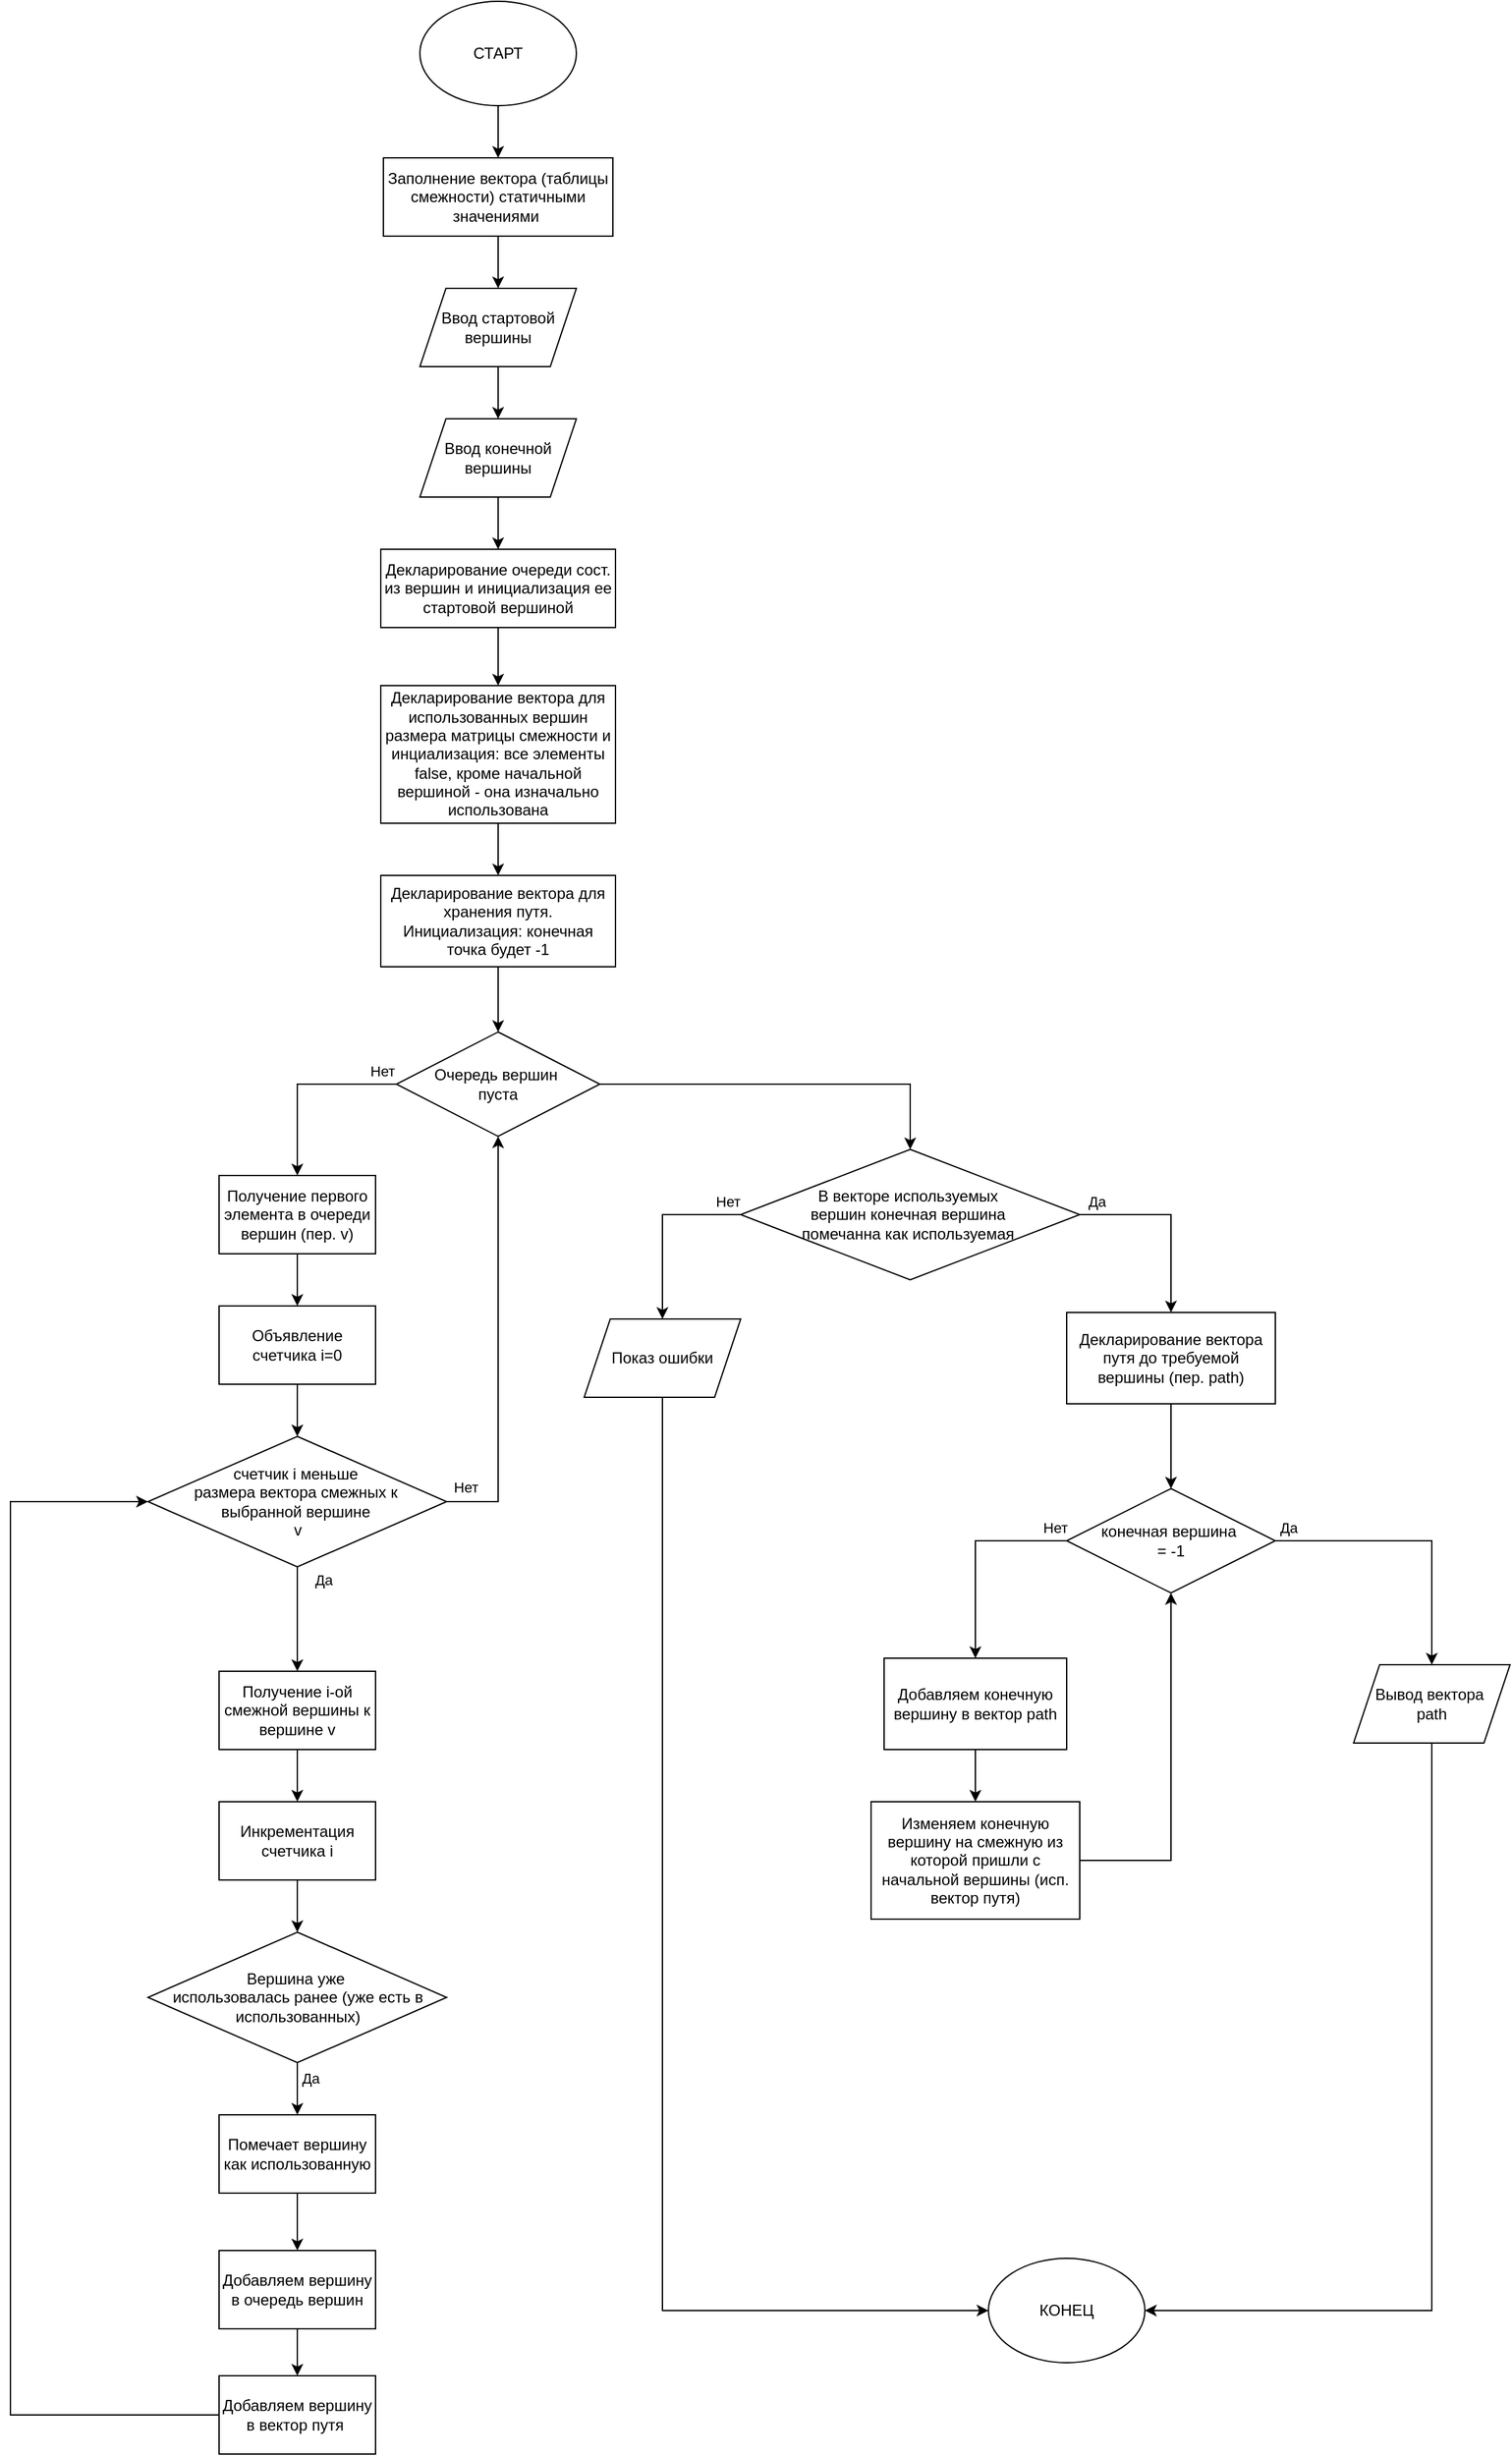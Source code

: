 <mxfile version="24.2.5" type="device">
  <diagram name="Страница — 1" id="pnTk2gX4rgAp5JiaQagt">
    <mxGraphModel dx="2625" dy="1913" grid="1" gridSize="10" guides="1" tooltips="1" connect="1" arrows="1" fold="1" page="1" pageScale="1" pageWidth="827" pageHeight="1169" math="0" shadow="0">
      <root>
        <mxCell id="0" />
        <mxCell id="1" parent="0" />
        <mxCell id="0xJNkzR_WOn_rcbIheBu-6" style="edgeStyle=orthogonalEdgeStyle;rounded=0;orthogonalLoop=1;jettySize=auto;html=1;entryX=0.5;entryY=0;entryDx=0;entryDy=0;" edge="1" parent="1" source="0xJNkzR_WOn_rcbIheBu-1" target="0xJNkzR_WOn_rcbIheBu-2">
          <mxGeometry relative="1" as="geometry" />
        </mxCell>
        <mxCell id="0xJNkzR_WOn_rcbIheBu-1" value="СТАРТ" style="ellipse;whiteSpace=wrap;html=1;" vertex="1" parent="1">
          <mxGeometry x="354" y="30" width="120" height="80" as="geometry" />
        </mxCell>
        <mxCell id="0xJNkzR_WOn_rcbIheBu-7" style="edgeStyle=orthogonalEdgeStyle;rounded=0;orthogonalLoop=1;jettySize=auto;html=1;" edge="1" parent="1" source="0xJNkzR_WOn_rcbIheBu-2" target="0xJNkzR_WOn_rcbIheBu-4">
          <mxGeometry relative="1" as="geometry" />
        </mxCell>
        <mxCell id="0xJNkzR_WOn_rcbIheBu-2" value="Заполнение вектора (таблицы смежности) статичными значениями&amp;nbsp;" style="rounded=0;whiteSpace=wrap;html=1;" vertex="1" parent="1">
          <mxGeometry x="326" y="150" width="176" height="60" as="geometry" />
        </mxCell>
        <mxCell id="0xJNkzR_WOn_rcbIheBu-10" value="" style="edgeStyle=orthogonalEdgeStyle;rounded=0;orthogonalLoop=1;jettySize=auto;html=1;" edge="1" parent="1" source="0xJNkzR_WOn_rcbIheBu-4" target="0xJNkzR_WOn_rcbIheBu-5">
          <mxGeometry relative="1" as="geometry" />
        </mxCell>
        <mxCell id="0xJNkzR_WOn_rcbIheBu-4" value="Ввод стартовой вершины" style="shape=parallelogram;perimeter=parallelogramPerimeter;whiteSpace=wrap;html=1;fixedSize=1;" vertex="1" parent="1">
          <mxGeometry x="354" y="250" width="120" height="60" as="geometry" />
        </mxCell>
        <mxCell id="0xJNkzR_WOn_rcbIheBu-12" style="edgeStyle=orthogonalEdgeStyle;rounded=0;orthogonalLoop=1;jettySize=auto;html=1;entryX=0.5;entryY=0;entryDx=0;entryDy=0;" edge="1" parent="1" source="0xJNkzR_WOn_rcbIheBu-5" target="0xJNkzR_WOn_rcbIheBu-11">
          <mxGeometry relative="1" as="geometry" />
        </mxCell>
        <mxCell id="0xJNkzR_WOn_rcbIheBu-5" value="Ввод конечной вершины" style="shape=parallelogram;perimeter=parallelogramPerimeter;whiteSpace=wrap;html=1;fixedSize=1;" vertex="1" parent="1">
          <mxGeometry x="354" y="350" width="120" height="60" as="geometry" />
        </mxCell>
        <mxCell id="0xJNkzR_WOn_rcbIheBu-14" value="" style="edgeStyle=orthogonalEdgeStyle;rounded=0;orthogonalLoop=1;jettySize=auto;html=1;" edge="1" parent="1" source="0xJNkzR_WOn_rcbIheBu-11" target="0xJNkzR_WOn_rcbIheBu-13">
          <mxGeometry relative="1" as="geometry" />
        </mxCell>
        <mxCell id="0xJNkzR_WOn_rcbIheBu-11" value="Декларирование очереди сост&lt;span style=&quot;background-color: initial;&quot;&gt;. из вершин и инициализация ее стартовой вершиной&lt;/span&gt;" style="rounded=0;whiteSpace=wrap;html=1;" vertex="1" parent="1">
          <mxGeometry x="324" y="450" width="180" height="60" as="geometry" />
        </mxCell>
        <mxCell id="0xJNkzR_WOn_rcbIheBu-16" value="" style="edgeStyle=orthogonalEdgeStyle;rounded=0;orthogonalLoop=1;jettySize=auto;html=1;" edge="1" parent="1" source="0xJNkzR_WOn_rcbIheBu-13" target="0xJNkzR_WOn_rcbIheBu-15">
          <mxGeometry relative="1" as="geometry" />
        </mxCell>
        <mxCell id="0xJNkzR_WOn_rcbIheBu-13" value="Декларирование вектора для использованных вершин размера матрицы смежности и инциализация: все элементы false, кроме начальной вершиной - она изначально использована" style="rounded=0;whiteSpace=wrap;html=1;" vertex="1" parent="1">
          <mxGeometry x="324" y="554.5" width="180" height="105.5" as="geometry" />
        </mxCell>
        <mxCell id="0xJNkzR_WOn_rcbIheBu-18" value="" style="edgeStyle=orthogonalEdgeStyle;rounded=0;orthogonalLoop=1;jettySize=auto;html=1;" edge="1" parent="1" source="0xJNkzR_WOn_rcbIheBu-15" target="0xJNkzR_WOn_rcbIheBu-17">
          <mxGeometry relative="1" as="geometry" />
        </mxCell>
        <mxCell id="0xJNkzR_WOn_rcbIheBu-15" value="Декларирование вектора для хранения путя. Инициализация: конечная точка будет -1" style="rounded=0;whiteSpace=wrap;html=1;" vertex="1" parent="1">
          <mxGeometry x="324" y="700" width="180" height="70" as="geometry" />
        </mxCell>
        <mxCell id="0xJNkzR_WOn_rcbIheBu-24" style="edgeStyle=orthogonalEdgeStyle;rounded=0;orthogonalLoop=1;jettySize=auto;html=1;entryX=0.5;entryY=0;entryDx=0;entryDy=0;" edge="1" parent="1" source="0xJNkzR_WOn_rcbIheBu-17" target="0xJNkzR_WOn_rcbIheBu-19">
          <mxGeometry relative="1" as="geometry" />
        </mxCell>
        <mxCell id="0xJNkzR_WOn_rcbIheBu-29" value="Нет" style="edgeLabel;html=1;align=center;verticalAlign=middle;resizable=0;points=[];" vertex="1" connectable="0" parent="0xJNkzR_WOn_rcbIheBu-24">
          <mxGeometry x="-0.717" y="-2" relative="1" as="geometry">
            <mxPoint x="9" y="-8" as="offset" />
          </mxGeometry>
        </mxCell>
        <mxCell id="0xJNkzR_WOn_rcbIheBu-53" style="edgeStyle=orthogonalEdgeStyle;rounded=0;orthogonalLoop=1;jettySize=auto;html=1;entryX=0.5;entryY=0;entryDx=0;entryDy=0;" edge="1" parent="1" source="0xJNkzR_WOn_rcbIheBu-17" target="0xJNkzR_WOn_rcbIheBu-52">
          <mxGeometry relative="1" as="geometry" />
        </mxCell>
        <mxCell id="0xJNkzR_WOn_rcbIheBu-17" value="Очередь вершин&amp;nbsp;&lt;div&gt;пуста&lt;/div&gt;" style="rhombus;whiteSpace=wrap;html=1;" vertex="1" parent="1">
          <mxGeometry x="336" y="820" width="156" height="80" as="geometry" />
        </mxCell>
        <mxCell id="0xJNkzR_WOn_rcbIheBu-25" value="" style="edgeStyle=orthogonalEdgeStyle;rounded=0;orthogonalLoop=1;jettySize=auto;html=1;" edge="1" parent="1" source="0xJNkzR_WOn_rcbIheBu-19" target="0xJNkzR_WOn_rcbIheBu-21">
          <mxGeometry relative="1" as="geometry" />
        </mxCell>
        <mxCell id="0xJNkzR_WOn_rcbIheBu-19" value="Получение первого элемента в очереди вершин (пер. v)" style="rounded=0;whiteSpace=wrap;html=1;" vertex="1" parent="1">
          <mxGeometry x="200" y="930" width="120" height="60" as="geometry" />
        </mxCell>
        <mxCell id="0xJNkzR_WOn_rcbIheBu-26" value="" style="edgeStyle=orthogonalEdgeStyle;rounded=0;orthogonalLoop=1;jettySize=auto;html=1;" edge="1" parent="1" source="0xJNkzR_WOn_rcbIheBu-21" target="0xJNkzR_WOn_rcbIheBu-23">
          <mxGeometry relative="1" as="geometry" />
        </mxCell>
        <mxCell id="0xJNkzR_WOn_rcbIheBu-21" value="Объявление счетчика i=0" style="rounded=0;whiteSpace=wrap;html=1;" vertex="1" parent="1">
          <mxGeometry x="200" y="1030" width="120" height="60" as="geometry" />
        </mxCell>
        <mxCell id="0xJNkzR_WOn_rcbIheBu-27" style="edgeStyle=orthogonalEdgeStyle;rounded=0;orthogonalLoop=1;jettySize=auto;html=1;entryX=0.5;entryY=1;entryDx=0;entryDy=0;" edge="1" parent="1" source="0xJNkzR_WOn_rcbIheBu-23" target="0xJNkzR_WOn_rcbIheBu-17">
          <mxGeometry relative="1" as="geometry">
            <Array as="points">
              <mxPoint x="414" y="1180" />
            </Array>
          </mxGeometry>
        </mxCell>
        <mxCell id="0xJNkzR_WOn_rcbIheBu-28" value="Нет" style="edgeLabel;html=1;align=center;verticalAlign=middle;resizable=0;points=[];" vertex="1" connectable="0" parent="0xJNkzR_WOn_rcbIheBu-27">
          <mxGeometry x="-0.911" y="2" relative="1" as="geometry">
            <mxPoint y="-9" as="offset" />
          </mxGeometry>
        </mxCell>
        <mxCell id="0xJNkzR_WOn_rcbIheBu-35" value="" style="edgeStyle=orthogonalEdgeStyle;rounded=0;orthogonalLoop=1;jettySize=auto;html=1;" edge="1" parent="1" source="0xJNkzR_WOn_rcbIheBu-23" target="0xJNkzR_WOn_rcbIheBu-30">
          <mxGeometry relative="1" as="geometry">
            <Array as="points">
              <mxPoint x="260" y="1280" />
              <mxPoint x="260" y="1280" />
            </Array>
          </mxGeometry>
        </mxCell>
        <mxCell id="0xJNkzR_WOn_rcbIheBu-36" value="Да" style="edgeLabel;html=1;align=center;verticalAlign=middle;resizable=0;points=[];" vertex="1" connectable="0" parent="0xJNkzR_WOn_rcbIheBu-35">
          <mxGeometry x="-0.715" relative="1" as="geometry">
            <mxPoint x="20" y="-2" as="offset" />
          </mxGeometry>
        </mxCell>
        <mxCell id="0xJNkzR_WOn_rcbIheBu-23" value="счетчик i меньше&amp;nbsp;&lt;div&gt;размера вектора смежных к&amp;nbsp;&lt;/div&gt;&lt;div&gt;выбранной вершине&amp;nbsp;&lt;/div&gt;&lt;div&gt;v&lt;/div&gt;" style="rhombus;whiteSpace=wrap;html=1;" vertex="1" parent="1">
          <mxGeometry x="145.5" y="1130" width="229" height="100" as="geometry" />
        </mxCell>
        <mxCell id="0xJNkzR_WOn_rcbIheBu-40" value="" style="edgeStyle=orthogonalEdgeStyle;rounded=0;orthogonalLoop=1;jettySize=auto;html=1;" edge="1" parent="1" source="0xJNkzR_WOn_rcbIheBu-30" target="0xJNkzR_WOn_rcbIheBu-39">
          <mxGeometry relative="1" as="geometry" />
        </mxCell>
        <mxCell id="0xJNkzR_WOn_rcbIheBu-30" value="Получение i-ой смежной вершины к вершине v" style="rounded=0;whiteSpace=wrap;html=1;" vertex="1" parent="1">
          <mxGeometry x="200" y="1310" width="120" height="60" as="geometry" />
        </mxCell>
        <mxCell id="0xJNkzR_WOn_rcbIheBu-43" value="" style="edgeStyle=orthogonalEdgeStyle;rounded=0;orthogonalLoop=1;jettySize=auto;html=1;" edge="1" parent="1" source="0xJNkzR_WOn_rcbIheBu-39" target="0xJNkzR_WOn_rcbIheBu-42">
          <mxGeometry relative="1" as="geometry" />
        </mxCell>
        <mxCell id="0xJNkzR_WOn_rcbIheBu-39" value="Инкрементация счетчика i" style="rounded=0;whiteSpace=wrap;html=1;" vertex="1" parent="1">
          <mxGeometry x="200" y="1410" width="120" height="60" as="geometry" />
        </mxCell>
        <mxCell id="0xJNkzR_WOn_rcbIheBu-45" value="" style="edgeStyle=orthogonalEdgeStyle;rounded=0;orthogonalLoop=1;jettySize=auto;html=1;" edge="1" parent="1" source="0xJNkzR_WOn_rcbIheBu-42" target="0xJNkzR_WOn_rcbIheBu-44">
          <mxGeometry relative="1" as="geometry" />
        </mxCell>
        <mxCell id="0xJNkzR_WOn_rcbIheBu-50" value="Да" style="edgeLabel;html=1;align=center;verticalAlign=middle;resizable=0;points=[];" vertex="1" connectable="0" parent="0xJNkzR_WOn_rcbIheBu-45">
          <mxGeometry x="-0.394" y="1" relative="1" as="geometry">
            <mxPoint x="9" as="offset" />
          </mxGeometry>
        </mxCell>
        <mxCell id="0xJNkzR_WOn_rcbIheBu-42" value="Вершина уже&amp;nbsp;&lt;div&gt;использовалась ранее (уже есть в использованных)&lt;/div&gt;" style="rhombus;whiteSpace=wrap;html=1;" vertex="1" parent="1">
          <mxGeometry x="145.5" y="1510" width="229" height="100" as="geometry" />
        </mxCell>
        <mxCell id="0xJNkzR_WOn_rcbIheBu-47" value="" style="edgeStyle=orthogonalEdgeStyle;rounded=0;orthogonalLoop=1;jettySize=auto;html=1;" edge="1" parent="1" source="0xJNkzR_WOn_rcbIheBu-44" target="0xJNkzR_WOn_rcbIheBu-46">
          <mxGeometry relative="1" as="geometry" />
        </mxCell>
        <mxCell id="0xJNkzR_WOn_rcbIheBu-44" value="Помечает вершину как использованную" style="rounded=0;whiteSpace=wrap;html=1;" vertex="1" parent="1">
          <mxGeometry x="200" y="1650" width="120" height="60" as="geometry" />
        </mxCell>
        <mxCell id="0xJNkzR_WOn_rcbIheBu-49" value="" style="edgeStyle=orthogonalEdgeStyle;rounded=0;orthogonalLoop=1;jettySize=auto;html=1;" edge="1" parent="1" source="0xJNkzR_WOn_rcbIheBu-46" target="0xJNkzR_WOn_rcbIheBu-48">
          <mxGeometry relative="1" as="geometry" />
        </mxCell>
        <mxCell id="0xJNkzR_WOn_rcbIheBu-46" value="Добавляем вершину в очередь вершин" style="rounded=0;whiteSpace=wrap;html=1;" vertex="1" parent="1">
          <mxGeometry x="200" y="1754" width="120" height="60" as="geometry" />
        </mxCell>
        <mxCell id="0xJNkzR_WOn_rcbIheBu-51" style="edgeStyle=orthogonalEdgeStyle;rounded=0;orthogonalLoop=1;jettySize=auto;html=1;" edge="1" parent="1" source="0xJNkzR_WOn_rcbIheBu-48" target="0xJNkzR_WOn_rcbIheBu-23">
          <mxGeometry relative="1" as="geometry">
            <Array as="points">
              <mxPoint x="40" y="1880" />
              <mxPoint x="40" y="1180" />
            </Array>
          </mxGeometry>
        </mxCell>
        <mxCell id="0xJNkzR_WOn_rcbIheBu-48" value="Добавляем вершину в вектор путя&amp;nbsp;" style="rounded=0;whiteSpace=wrap;html=1;" vertex="1" parent="1">
          <mxGeometry x="200" y="1850" width="120" height="60" as="geometry" />
        </mxCell>
        <mxCell id="0xJNkzR_WOn_rcbIheBu-55" style="edgeStyle=orthogonalEdgeStyle;rounded=0;orthogonalLoop=1;jettySize=auto;html=1;entryX=0.5;entryY=0;entryDx=0;entryDy=0;" edge="1" parent="1" source="0xJNkzR_WOn_rcbIheBu-52">
          <mxGeometry relative="1" as="geometry">
            <mxPoint x="540" y="1040.0" as="targetPoint" />
            <Array as="points">
              <mxPoint x="540" y="960" />
            </Array>
          </mxGeometry>
        </mxCell>
        <mxCell id="0xJNkzR_WOn_rcbIheBu-56" value="Нет" style="edgeLabel;html=1;align=center;verticalAlign=middle;resizable=0;points=[];" vertex="1" connectable="0" parent="0xJNkzR_WOn_rcbIheBu-55">
          <mxGeometry x="-0.64" relative="1" as="geometry">
            <mxPoint x="15" y="-10" as="offset" />
          </mxGeometry>
        </mxCell>
        <mxCell id="0xJNkzR_WOn_rcbIheBu-59" style="edgeStyle=orthogonalEdgeStyle;rounded=0;orthogonalLoop=1;jettySize=auto;html=1;" edge="1" parent="1" source="0xJNkzR_WOn_rcbIheBu-52" target="0xJNkzR_WOn_rcbIheBu-58">
          <mxGeometry relative="1" as="geometry">
            <Array as="points">
              <mxPoint x="930" y="960" />
            </Array>
          </mxGeometry>
        </mxCell>
        <mxCell id="0xJNkzR_WOn_rcbIheBu-60" value="Да" style="edgeLabel;html=1;align=center;verticalAlign=middle;resizable=0;points=[];" vertex="1" connectable="0" parent="0xJNkzR_WOn_rcbIheBu-59">
          <mxGeometry x="-0.391" y="-4" relative="1" as="geometry">
            <mxPoint x="-31" y="-14" as="offset" />
          </mxGeometry>
        </mxCell>
        <mxCell id="0xJNkzR_WOn_rcbIheBu-52" value="В векторе используемых&amp;nbsp;&lt;div&gt;вершин конечная вершина&amp;nbsp;&lt;/div&gt;&lt;div&gt;помечанна как используемая&amp;nbsp;&lt;/div&gt;" style="rhombus;whiteSpace=wrap;html=1;" vertex="1" parent="1">
          <mxGeometry x="600" y="910" width="260" height="100" as="geometry" />
        </mxCell>
        <mxCell id="0xJNkzR_WOn_rcbIheBu-75" style="edgeStyle=orthogonalEdgeStyle;rounded=0;orthogonalLoop=1;jettySize=auto;html=1;entryX=0;entryY=0.5;entryDx=0;entryDy=0;" edge="1" parent="1" source="0xJNkzR_WOn_rcbIheBu-57" target="0xJNkzR_WOn_rcbIheBu-73">
          <mxGeometry relative="1" as="geometry">
            <Array as="points">
              <mxPoint x="540" y="1800" />
            </Array>
          </mxGeometry>
        </mxCell>
        <mxCell id="0xJNkzR_WOn_rcbIheBu-57" value="Показ ошибки" style="shape=parallelogram;perimeter=parallelogramPerimeter;whiteSpace=wrap;html=1;fixedSize=1;" vertex="1" parent="1">
          <mxGeometry x="480" y="1040" width="120" height="60" as="geometry" />
        </mxCell>
        <mxCell id="0xJNkzR_WOn_rcbIheBu-63" value="" style="edgeStyle=orthogonalEdgeStyle;rounded=0;orthogonalLoop=1;jettySize=auto;html=1;" edge="1" parent="1" source="0xJNkzR_WOn_rcbIheBu-58" target="0xJNkzR_WOn_rcbIheBu-62">
          <mxGeometry relative="1" as="geometry" />
        </mxCell>
        <mxCell id="0xJNkzR_WOn_rcbIheBu-58" value="Декларирование вектора путя до требуемой вершины (пер. path)" style="rounded=0;whiteSpace=wrap;html=1;" vertex="1" parent="1">
          <mxGeometry x="850" y="1035" width="160" height="70" as="geometry" />
        </mxCell>
        <mxCell id="0xJNkzR_WOn_rcbIheBu-65" style="edgeStyle=orthogonalEdgeStyle;rounded=0;orthogonalLoop=1;jettySize=auto;html=1;entryX=0.5;entryY=0;entryDx=0;entryDy=0;" edge="1" parent="1" source="0xJNkzR_WOn_rcbIheBu-62" target="0xJNkzR_WOn_rcbIheBu-64">
          <mxGeometry relative="1" as="geometry">
            <Array as="points">
              <mxPoint x="780" y="1210" />
            </Array>
          </mxGeometry>
        </mxCell>
        <mxCell id="0xJNkzR_WOn_rcbIheBu-66" value="Нет" style="edgeLabel;html=1;align=center;verticalAlign=middle;resizable=0;points=[];" vertex="1" connectable="0" parent="0xJNkzR_WOn_rcbIheBu-65">
          <mxGeometry x="-0.707" y="3" relative="1" as="geometry">
            <mxPoint x="14" y="-13" as="offset" />
          </mxGeometry>
        </mxCell>
        <mxCell id="0xJNkzR_WOn_rcbIheBu-71" style="edgeStyle=orthogonalEdgeStyle;rounded=0;orthogonalLoop=1;jettySize=auto;html=1;entryX=0.5;entryY=0;entryDx=0;entryDy=0;" edge="1" parent="1" source="0xJNkzR_WOn_rcbIheBu-62" target="0xJNkzR_WOn_rcbIheBu-70">
          <mxGeometry relative="1" as="geometry" />
        </mxCell>
        <mxCell id="0xJNkzR_WOn_rcbIheBu-72" value="Да" style="edgeLabel;html=1;align=center;verticalAlign=middle;resizable=0;points=[];" vertex="1" connectable="0" parent="0xJNkzR_WOn_rcbIheBu-71">
          <mxGeometry x="-0.593" y="1" relative="1" as="geometry">
            <mxPoint x="-34" y="-9" as="offset" />
          </mxGeometry>
        </mxCell>
        <mxCell id="0xJNkzR_WOn_rcbIheBu-62" value="конечная вершина&amp;nbsp;&lt;div&gt;= -1&lt;/div&gt;" style="rhombus;whiteSpace=wrap;html=1;" vertex="1" parent="1">
          <mxGeometry x="850" y="1170" width="160" height="80" as="geometry" />
        </mxCell>
        <mxCell id="0xJNkzR_WOn_rcbIheBu-68" value="" style="edgeStyle=orthogonalEdgeStyle;rounded=0;orthogonalLoop=1;jettySize=auto;html=1;" edge="1" parent="1" source="0xJNkzR_WOn_rcbIheBu-64" target="0xJNkzR_WOn_rcbIheBu-67">
          <mxGeometry relative="1" as="geometry" />
        </mxCell>
        <mxCell id="0xJNkzR_WOn_rcbIheBu-64" value="Добавляем конечную вершину в вектор path" style="rounded=0;whiteSpace=wrap;html=1;" vertex="1" parent="1">
          <mxGeometry x="710" y="1300" width="140" height="70" as="geometry" />
        </mxCell>
        <mxCell id="0xJNkzR_WOn_rcbIheBu-69" style="edgeStyle=orthogonalEdgeStyle;rounded=0;orthogonalLoop=1;jettySize=auto;html=1;entryX=0.5;entryY=1;entryDx=0;entryDy=0;" edge="1" parent="1" source="0xJNkzR_WOn_rcbIheBu-67" target="0xJNkzR_WOn_rcbIheBu-62">
          <mxGeometry relative="1" as="geometry">
            <Array as="points">
              <mxPoint x="930" y="1455" />
            </Array>
          </mxGeometry>
        </mxCell>
        <mxCell id="0xJNkzR_WOn_rcbIheBu-67" value="Изменяем конечную вершину на смежную из которой пришли с начальной вершины (исп. вектор путя)" style="rounded=0;whiteSpace=wrap;html=1;" vertex="1" parent="1">
          <mxGeometry x="700" y="1410" width="160" height="90" as="geometry" />
        </mxCell>
        <mxCell id="0xJNkzR_WOn_rcbIheBu-74" style="edgeStyle=orthogonalEdgeStyle;rounded=0;orthogonalLoop=1;jettySize=auto;html=1;entryX=1;entryY=0.5;entryDx=0;entryDy=0;" edge="1" parent="1" source="0xJNkzR_WOn_rcbIheBu-70" target="0xJNkzR_WOn_rcbIheBu-73">
          <mxGeometry relative="1" as="geometry">
            <Array as="points">
              <mxPoint x="1130" y="1800" />
            </Array>
          </mxGeometry>
        </mxCell>
        <mxCell id="0xJNkzR_WOn_rcbIheBu-70" value="Вывод вектора&amp;nbsp;&lt;div&gt;path&lt;/div&gt;" style="shape=parallelogram;perimeter=parallelogramPerimeter;whiteSpace=wrap;html=1;fixedSize=1;" vertex="1" parent="1">
          <mxGeometry x="1070" y="1305" width="120" height="60" as="geometry" />
        </mxCell>
        <mxCell id="0xJNkzR_WOn_rcbIheBu-73" value="КОНЕЦ" style="ellipse;whiteSpace=wrap;html=1;" vertex="1" parent="1">
          <mxGeometry x="790" y="1760" width="120" height="80" as="geometry" />
        </mxCell>
      </root>
    </mxGraphModel>
  </diagram>
</mxfile>
